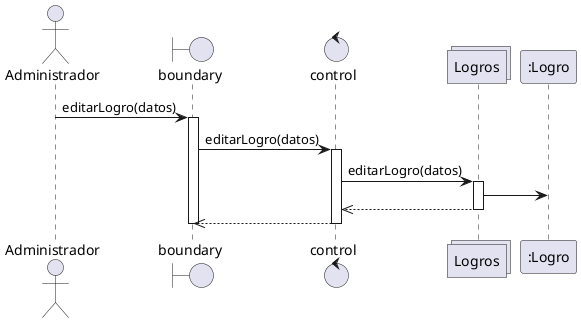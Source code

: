 @startuml Editar Logro
actor "Administrador" as Administrador
boundary boundary
control control
collections Logros as Usuarios 
participant ":Logro" as user
Administrador->boundary: editarLogro(datos)
activate boundary
boundary->control:editarLogro(datos)
activate control
control->Usuarios:editarLogro(datos)
activate Usuarios
Usuarios->user
control<<--Usuarios
deactivate Usuarios
boundary<<--control
deactivate control
deactivate boundary
@enduml